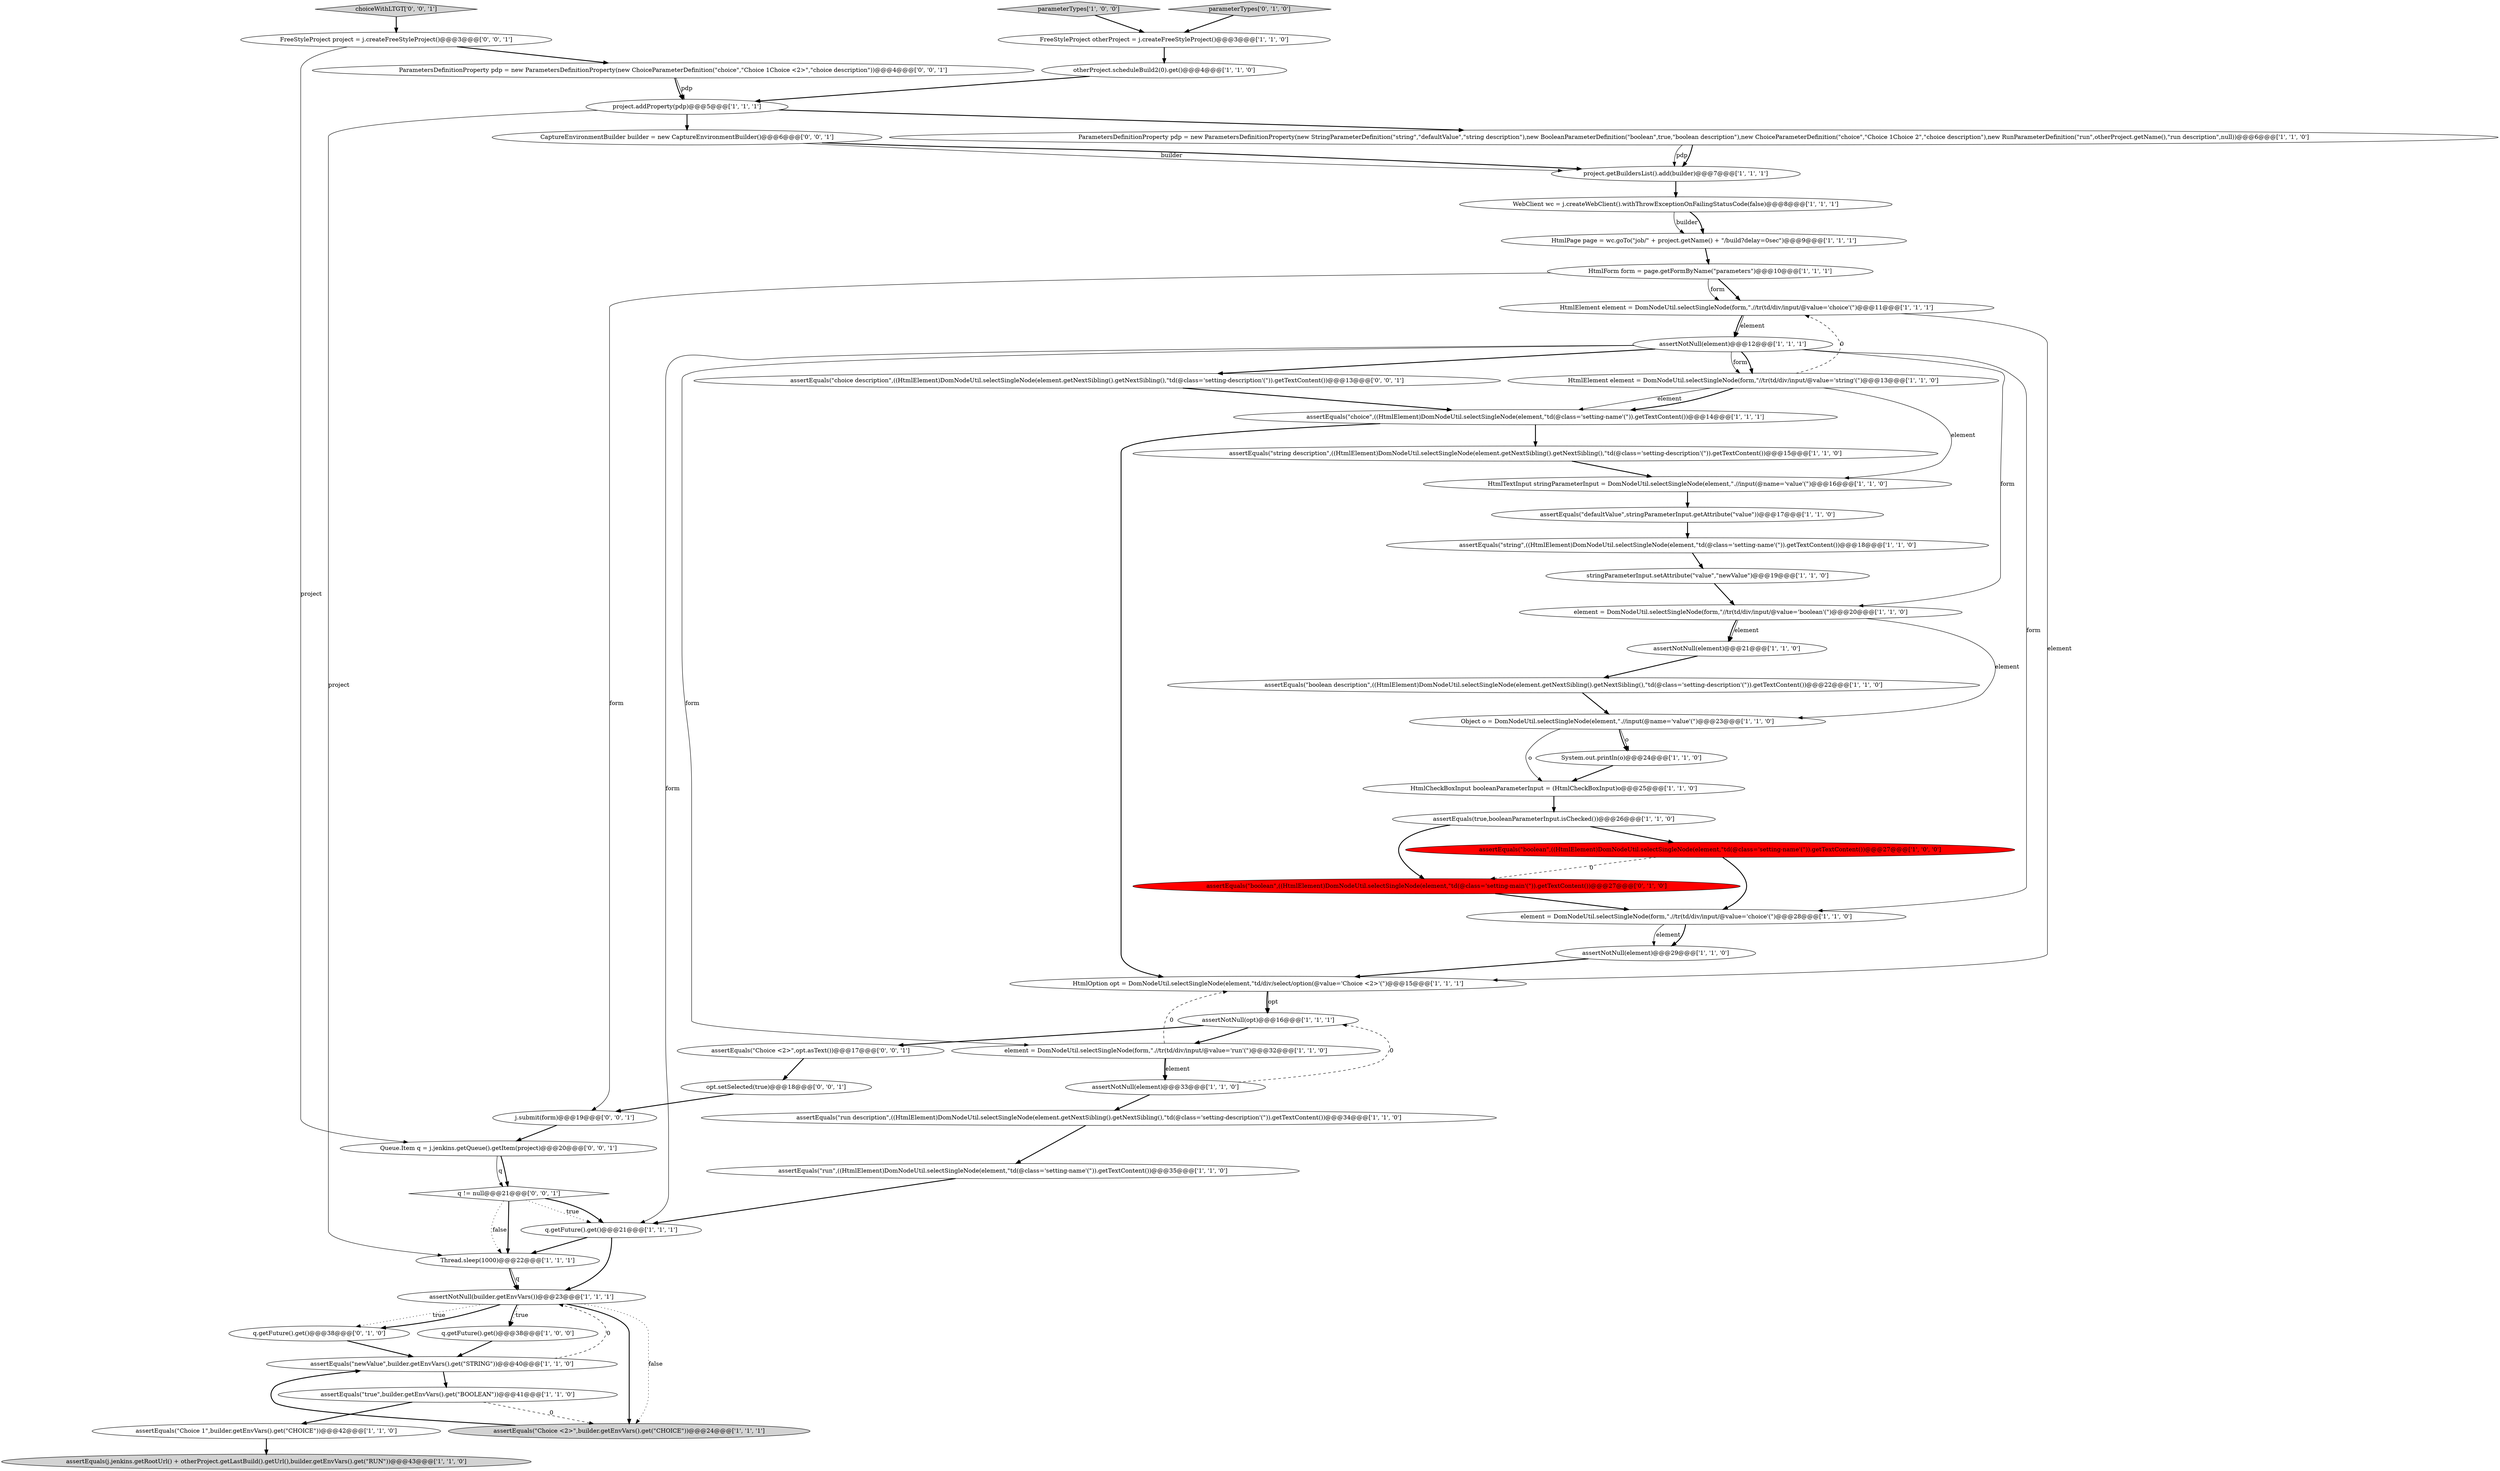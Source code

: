 digraph {
0 [style = filled, label = "FreeStyleProject otherProject = j.createFreeStyleProject()@@@3@@@['1', '1', '0']", fillcolor = white, shape = ellipse image = "AAA0AAABBB1BBB"];
42 [style = filled, label = "assertNotNull(element)@@@12@@@['1', '1', '1']", fillcolor = white, shape = ellipse image = "AAA0AAABBB1BBB"];
37 [style = filled, label = "assertEquals(\"Choice 1\",builder.getEnvVars().get(\"CHOICE\"))@@@42@@@['1', '1', '0']", fillcolor = white, shape = ellipse image = "AAA0AAABBB1BBB"];
5 [style = filled, label = "assertEquals(\"choice\",((HtmlElement)DomNodeUtil.selectSingleNode(element,\"td(@class='setting-name'(\")).getTextContent())@@@14@@@['1', '1', '1']", fillcolor = white, shape = ellipse image = "AAA0AAABBB1BBB"];
34 [style = filled, label = "HtmlOption opt = DomNodeUtil.selectSingleNode(element,\"td/div/select/option(@value='Choice <2>'(\")@@@15@@@['1', '1', '1']", fillcolor = white, shape = ellipse image = "AAA0AAABBB1BBB"];
12 [style = filled, label = "HtmlElement element = DomNodeUtil.selectSingleNode(form,\".//tr(td/div/input/@value='choice'(\")@@@11@@@['1', '1', '1']", fillcolor = white, shape = ellipse image = "AAA0AAABBB1BBB"];
23 [style = filled, label = "assertEquals(\"true\",builder.getEnvVars().get(\"BOOLEAN\"))@@@41@@@['1', '1', '0']", fillcolor = white, shape = ellipse image = "AAA0AAABBB1BBB"];
20 [style = filled, label = "HtmlElement element = DomNodeUtil.selectSingleNode(form,\"//tr(td/div/input/@value='string'(\")@@@13@@@['1', '1', '0']", fillcolor = white, shape = ellipse image = "AAA0AAABBB1BBB"];
54 [style = filled, label = "opt.setSelected(true)@@@18@@@['0', '0', '1']", fillcolor = white, shape = ellipse image = "AAA0AAABBB3BBB"];
7 [style = filled, label = "Thread.sleep(1000)@@@22@@@['1', '1', '1']", fillcolor = white, shape = ellipse image = "AAA0AAABBB1BBB"];
28 [style = filled, label = "element = DomNodeUtil.selectSingleNode(form,\".//tr(td/div/input/@value='run'(\")@@@32@@@['1', '1', '0']", fillcolor = white, shape = ellipse image = "AAA0AAABBB1BBB"];
45 [style = filled, label = "parameterTypes['0', '1', '0']", fillcolor = lightgray, shape = diamond image = "AAA0AAABBB2BBB"];
25 [style = filled, label = "assertEquals(\"defaultValue\",stringParameterInput.getAttribute(\"value\"))@@@17@@@['1', '1', '0']", fillcolor = white, shape = ellipse image = "AAA0AAABBB1BBB"];
14 [style = filled, label = "assertEquals(\"string description\",((HtmlElement)DomNodeUtil.selectSingleNode(element.getNextSibling().getNextSibling(),\"td(@class='setting-description'(\")).getTextContent())@@@15@@@['1', '1', '0']", fillcolor = white, shape = ellipse image = "AAA0AAABBB1BBB"];
44 [style = filled, label = "assertEquals(\"boolean\",((HtmlElement)DomNodeUtil.selectSingleNode(element,\"td(@class='setting-main'(\")).getTextContent())@@@27@@@['0', '1', '0']", fillcolor = red, shape = ellipse image = "AAA1AAABBB2BBB"];
41 [style = filled, label = "assertEquals(\"string\",((HtmlElement)DomNodeUtil.selectSingleNode(element,\"td(@class='setting-name'(\")).getTextContent())@@@18@@@['1', '1', '0']", fillcolor = white, shape = ellipse image = "AAA0AAABBB1BBB"];
52 [style = filled, label = "Queue.Item q = j.jenkins.getQueue().getItem(project)@@@20@@@['0', '0', '1']", fillcolor = white, shape = ellipse image = "AAA0AAABBB3BBB"];
19 [style = filled, label = "HtmlForm form = page.getFormByName(\"parameters\")@@@10@@@['1', '1', '1']", fillcolor = white, shape = ellipse image = "AAA0AAABBB1BBB"];
29 [style = filled, label = "q.getFuture().get()@@@21@@@['1', '1', '1']", fillcolor = white, shape = ellipse image = "AAA0AAABBB1BBB"];
3 [style = filled, label = "assertNotNull(element)@@@29@@@['1', '1', '0']", fillcolor = white, shape = ellipse image = "AAA0AAABBB1BBB"];
21 [style = filled, label = "assertNotNull(element)@@@33@@@['1', '1', '0']", fillcolor = white, shape = ellipse image = "AAA0AAABBB1BBB"];
30 [style = filled, label = "assertEquals(j.jenkins.getRootUrl() + otherProject.getLastBuild().getUrl(),builder.getEnvVars().get(\"RUN\"))@@@43@@@['1', '1', '0']", fillcolor = lightgray, shape = ellipse image = "AAA0AAABBB1BBB"];
13 [style = filled, label = "HtmlPage page = wc.goTo(\"job/\" + project.getName() + \"/build?delay=0sec\")@@@9@@@['1', '1', '1']", fillcolor = white, shape = ellipse image = "AAA0AAABBB1BBB"];
15 [style = filled, label = "System.out.println(o)@@@24@@@['1', '1', '0']", fillcolor = white, shape = ellipse image = "AAA0AAABBB1BBB"];
8 [style = filled, label = "otherProject.scheduleBuild2(0).get()@@@4@@@['1', '1', '0']", fillcolor = white, shape = ellipse image = "AAA0AAABBB1BBB"];
38 [style = filled, label = "assertEquals(\"boolean\",((HtmlElement)DomNodeUtil.selectSingleNode(element,\"td(@class='setting-name'(\")).getTextContent())@@@27@@@['1', '0', '0']", fillcolor = red, shape = ellipse image = "AAA1AAABBB1BBB"];
31 [style = filled, label = "project.getBuildersList().add(builder)@@@7@@@['1', '1', '1']", fillcolor = white, shape = ellipse image = "AAA0AAABBB1BBB"];
32 [style = filled, label = "HtmlTextInput stringParameterInput = DomNodeUtil.selectSingleNode(element,\".//input(@name='value'(\")@@@16@@@['1', '1', '0']", fillcolor = white, shape = ellipse image = "AAA0AAABBB1BBB"];
35 [style = filled, label = "element = DomNodeUtil.selectSingleNode(form,\"//tr(td/div/input/@value='boolean'(\")@@@20@@@['1', '1', '0']", fillcolor = white, shape = ellipse image = "AAA0AAABBB1BBB"];
18 [style = filled, label = "assertEquals(\"boolean description\",((HtmlElement)DomNodeUtil.selectSingleNode(element.getNextSibling().getNextSibling(),\"td(@class='setting-description'(\")).getTextContent())@@@22@@@['1', '1', '0']", fillcolor = white, shape = ellipse image = "AAA0AAABBB1BBB"];
49 [style = filled, label = "FreeStyleProject project = j.createFreeStyleProject()@@@3@@@['0', '0', '1']", fillcolor = white, shape = ellipse image = "AAA0AAABBB3BBB"];
47 [style = filled, label = "choiceWithLTGT['0', '0', '1']", fillcolor = lightgray, shape = diamond image = "AAA0AAABBB3BBB"];
51 [style = filled, label = "CaptureEnvironmentBuilder builder = new CaptureEnvironmentBuilder()@@@6@@@['0', '0', '1']", fillcolor = white, shape = ellipse image = "AAA0AAABBB3BBB"];
1 [style = filled, label = "assertEquals(\"run description\",((HtmlElement)DomNodeUtil.selectSingleNode(element.getNextSibling().getNextSibling(),\"td(@class='setting-description'(\")).getTextContent())@@@34@@@['1', '1', '0']", fillcolor = white, shape = ellipse image = "AAA0AAABBB1BBB"];
2 [style = filled, label = "stringParameterInput.setAttribute(\"value\",\"newValue\")@@@19@@@['1', '1', '0']", fillcolor = white, shape = ellipse image = "AAA0AAABBB1BBB"];
17 [style = filled, label = "parameterTypes['1', '0', '0']", fillcolor = lightgray, shape = diamond image = "AAA0AAABBB1BBB"];
50 [style = filled, label = "j.submit(form)@@@19@@@['0', '0', '1']", fillcolor = white, shape = ellipse image = "AAA0AAABBB3BBB"];
27 [style = filled, label = "HtmlCheckBoxInput booleanParameterInput = (HtmlCheckBoxInput)o@@@25@@@['1', '1', '0']", fillcolor = white, shape = ellipse image = "AAA0AAABBB1BBB"];
39 [style = filled, label = "q.getFuture().get()@@@38@@@['1', '0', '0']", fillcolor = white, shape = ellipse image = "AAA0AAABBB1BBB"];
4 [style = filled, label = "ParametersDefinitionProperty pdp = new ParametersDefinitionProperty(new StringParameterDefinition(\"string\",\"defaultValue\",\"string description\"),new BooleanParameterDefinition(\"boolean\",true,\"boolean description\"),new ChoiceParameterDefinition(\"choice\",\"Choice 1Choice 2\",\"choice description\"),new RunParameterDefinition(\"run\",otherProject.getName(),\"run description\",null))@@@6@@@['1', '1', '0']", fillcolor = white, shape = ellipse image = "AAA0AAABBB1BBB"];
46 [style = filled, label = "q != null@@@21@@@['0', '0', '1']", fillcolor = white, shape = diamond image = "AAA0AAABBB3BBB"];
48 [style = filled, label = "assertEquals(\"choice description\",((HtmlElement)DomNodeUtil.selectSingleNode(element.getNextSibling().getNextSibling(),\"td(@class='setting-description'(\")).getTextContent())@@@13@@@['0', '0', '1']", fillcolor = white, shape = ellipse image = "AAA0AAABBB3BBB"];
6 [style = filled, label = "assertEquals(\"Choice <2>\",builder.getEnvVars().get(\"CHOICE\"))@@@24@@@['1', '1', '1']", fillcolor = lightgray, shape = ellipse image = "AAA0AAABBB1BBB"];
11 [style = filled, label = "assertEquals(\"run\",((HtmlElement)DomNodeUtil.selectSingleNode(element,\"td(@class='setting-name'(\")).getTextContent())@@@35@@@['1', '1', '0']", fillcolor = white, shape = ellipse image = "AAA0AAABBB1BBB"];
22 [style = filled, label = "project.addProperty(pdp)@@@5@@@['1', '1', '1']", fillcolor = white, shape = ellipse image = "AAA0AAABBB1BBB"];
16 [style = filled, label = "assertEquals(\"newValue\",builder.getEnvVars().get(\"STRING\"))@@@40@@@['1', '1', '0']", fillcolor = white, shape = ellipse image = "AAA0AAABBB1BBB"];
53 [style = filled, label = "assertEquals(\"Choice <2>\",opt.asText())@@@17@@@['0', '0', '1']", fillcolor = white, shape = ellipse image = "AAA0AAABBB3BBB"];
40 [style = filled, label = "assertNotNull(builder.getEnvVars())@@@23@@@['1', '1', '1']", fillcolor = white, shape = ellipse image = "AAA0AAABBB1BBB"];
36 [style = filled, label = "element = DomNodeUtil.selectSingleNode(form,\".//tr(td/div/input/@value='choice'(\")@@@28@@@['1', '1', '0']", fillcolor = white, shape = ellipse image = "AAA0AAABBB1BBB"];
26 [style = filled, label = "Object o = DomNodeUtil.selectSingleNode(element,\".//input(@name='value'(\")@@@23@@@['1', '1', '0']", fillcolor = white, shape = ellipse image = "AAA0AAABBB1BBB"];
9 [style = filled, label = "assertEquals(true,booleanParameterInput.isChecked())@@@26@@@['1', '1', '0']", fillcolor = white, shape = ellipse image = "AAA0AAABBB1BBB"];
55 [style = filled, label = "ParametersDefinitionProperty pdp = new ParametersDefinitionProperty(new ChoiceParameterDefinition(\"choice\",\"Choice 1Choice <2>\",\"choice description\"))@@@4@@@['0', '0', '1']", fillcolor = white, shape = ellipse image = "AAA0AAABBB3BBB"];
24 [style = filled, label = "WebClient wc = j.createWebClient().withThrowExceptionOnFailingStatusCode(false)@@@8@@@['1', '1', '1']", fillcolor = white, shape = ellipse image = "AAA0AAABBB1BBB"];
43 [style = filled, label = "q.getFuture().get()@@@38@@@['0', '1', '0']", fillcolor = white, shape = ellipse image = "AAA0AAABBB2BBB"];
10 [style = filled, label = "assertNotNull(opt)@@@16@@@['1', '1', '1']", fillcolor = white, shape = ellipse image = "AAA0AAABBB1BBB"];
33 [style = filled, label = "assertNotNull(element)@@@21@@@['1', '1', '0']", fillcolor = white, shape = ellipse image = "AAA0AAABBB1BBB"];
2->35 [style = bold, label=""];
40->39 [style = dotted, label="true"];
22->7 [style = solid, label="project"];
40->6 [style = bold, label=""];
42->20 [style = solid, label="form"];
27->9 [style = bold, label=""];
28->34 [style = dashed, label="0"];
35->33 [style = solid, label="element"];
40->6 [style = dotted, label="false"];
10->53 [style = bold, label=""];
11->29 [style = bold, label=""];
12->42 [style = bold, label=""];
42->48 [style = bold, label=""];
53->54 [style = bold, label=""];
40->43 [style = dotted, label="true"];
22->4 [style = bold, label=""];
3->34 [style = bold, label=""];
49->55 [style = bold, label=""];
5->34 [style = bold, label=""];
47->49 [style = bold, label=""];
28->21 [style = bold, label=""];
33->18 [style = bold, label=""];
49->52 [style = solid, label="project"];
42->36 [style = solid, label="form"];
24->13 [style = solid, label="builder"];
21->1 [style = bold, label=""];
45->0 [style = bold, label=""];
32->25 [style = bold, label=""];
26->15 [style = bold, label=""];
0->8 [style = bold, label=""];
46->7 [style = bold, label=""];
42->35 [style = solid, label="form"];
36->3 [style = solid, label="element"];
9->38 [style = bold, label=""];
43->16 [style = bold, label=""];
46->29 [style = dotted, label="true"];
19->12 [style = bold, label=""];
46->7 [style = dotted, label="false"];
41->2 [style = bold, label=""];
42->28 [style = solid, label="form"];
8->22 [style = bold, label=""];
1->11 [style = bold, label=""];
26->27 [style = solid, label="o"];
23->37 [style = bold, label=""];
35->26 [style = solid, label="element"];
9->44 [style = bold, label=""];
7->40 [style = solid, label="q"];
29->40 [style = bold, label=""];
48->5 [style = bold, label=""];
16->40 [style = dashed, label="0"];
24->13 [style = bold, label=""];
39->16 [style = bold, label=""];
52->46 [style = bold, label=""];
42->29 [style = solid, label="form"];
25->41 [style = bold, label=""];
37->30 [style = bold, label=""];
31->24 [style = bold, label=""];
19->50 [style = solid, label="form"];
18->26 [style = bold, label=""];
23->6 [style = dashed, label="0"];
16->23 [style = bold, label=""];
4->31 [style = solid, label="pdp"];
46->29 [style = bold, label=""];
4->31 [style = bold, label=""];
22->51 [style = bold, label=""];
13->19 [style = bold, label=""];
17->0 [style = bold, label=""];
40->39 [style = bold, label=""];
28->21 [style = solid, label="element"];
12->42 [style = solid, label="element"];
40->43 [style = bold, label=""];
14->32 [style = bold, label=""];
7->40 [style = bold, label=""];
12->34 [style = solid, label="element"];
38->44 [style = dashed, label="0"];
20->5 [style = solid, label="element"];
26->15 [style = solid, label="o"];
10->28 [style = bold, label=""];
44->36 [style = bold, label=""];
34->10 [style = solid, label="opt"];
51->31 [style = solid, label="builder"];
42->20 [style = bold, label=""];
35->33 [style = bold, label=""];
38->36 [style = bold, label=""];
5->14 [style = bold, label=""];
34->10 [style = bold, label=""];
50->52 [style = bold, label=""];
55->22 [style = bold, label=""];
21->10 [style = dashed, label="0"];
20->5 [style = bold, label=""];
54->50 [style = bold, label=""];
52->46 [style = solid, label="q"];
6->16 [style = bold, label=""];
29->7 [style = bold, label=""];
20->12 [style = dashed, label="0"];
51->31 [style = bold, label=""];
15->27 [style = bold, label=""];
55->22 [style = solid, label="pdp"];
20->32 [style = solid, label="element"];
19->12 [style = solid, label="form"];
36->3 [style = bold, label=""];
}
